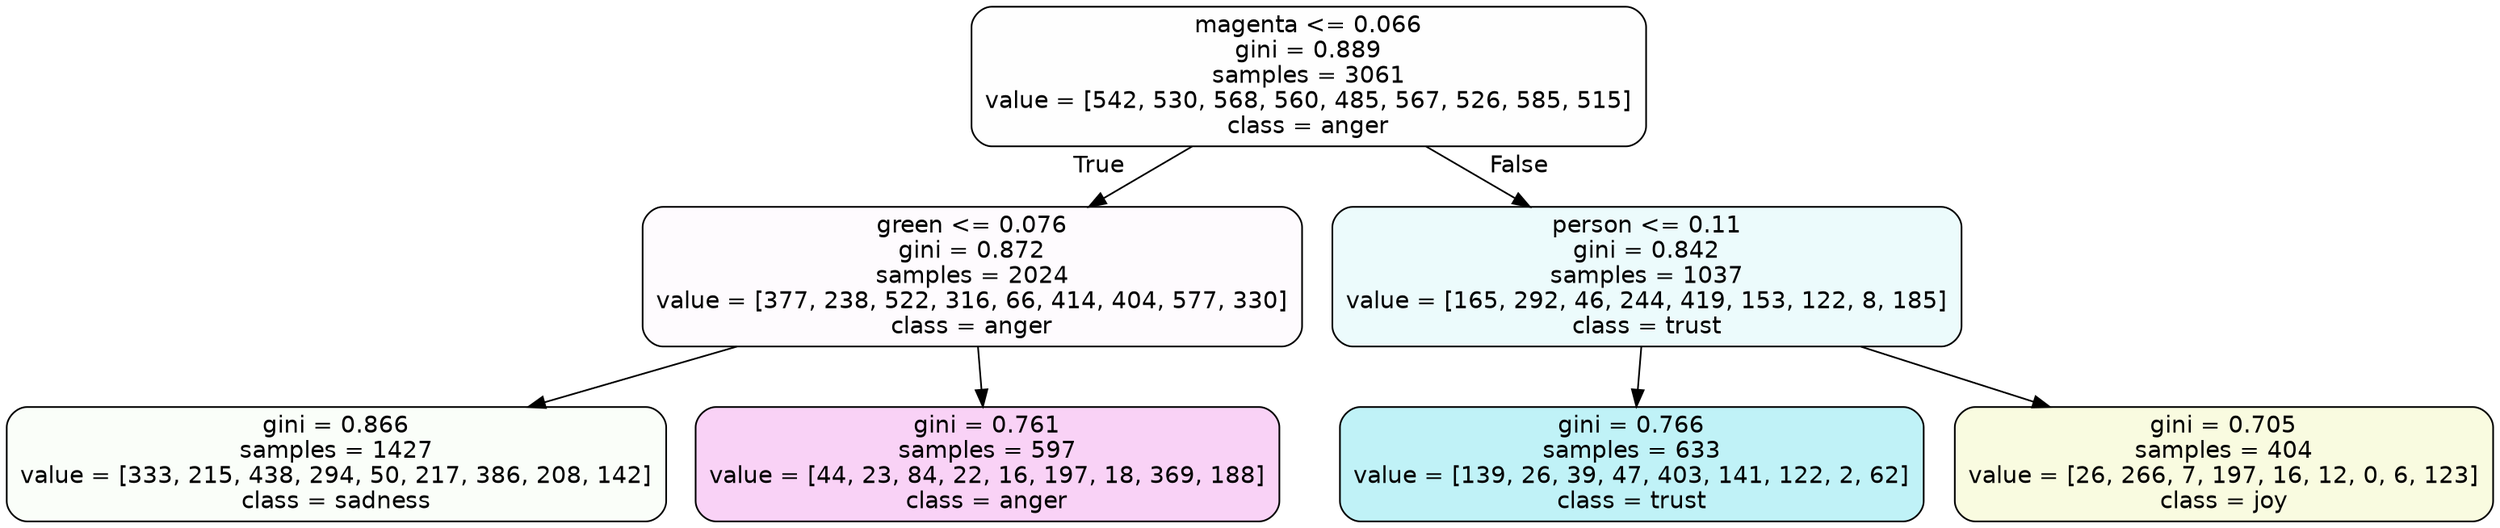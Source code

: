 digraph Tree {
node [shape=box, style="filled, rounded", color="black", fontname=helvetica] ;
edge [fontname=helvetica] ;
0 [label="magenta <= 0.066\ngini = 0.889\nsamples = 3061\nvalue = [542, 530, 568, 560, 485, 567, 526, 585, 515]\nclass = anger", fillcolor="#e539d701"] ;
1 [label="green <= 0.076\ngini = 0.872\nsamples = 2024\nvalue = [377, 238, 522, 316, 66, 414, 404, 577, 330]\nclass = anger", fillcolor="#e539d705"] ;
0 -> 1 [labeldistance=2.5, labelangle=45, headlabel="True"] ;
2 [label="gini = 0.866\nsamples = 1427\nvalue = [333, 215, 438, 294, 50, 217, 386, 208, 142]\nclass = sadness", fillcolor="#64e53907"] ;
1 -> 2 ;
3 [label="gini = 0.761\nsamples = 597\nvalue = [44, 23, 84, 22, 16, 197, 18, 369, 188]\nclass = anger", fillcolor="#e539d739"] ;
1 -> 3 ;
4 [label="person <= 0.11\ngini = 0.842\nsamples = 1037\nvalue = [165, 292, 46, 244, 419, 153, 122, 8, 185]\nclass = trust", fillcolor="#39d7e518"] ;
0 -> 4 [labeldistance=2.5, labelangle=-45, headlabel="False"] ;
5 [label="gini = 0.766\nsamples = 633\nvalue = [139, 26, 39, 47, 403, 141, 122, 2, 62]\nclass = trust", fillcolor="#39d7e550"] ;
4 -> 5 ;
6 [label="gini = 0.705\nsamples = 404\nvalue = [26, 266, 7, 197, 16, 12, 0, 6, 123]\nclass = joy", fillcolor="#d7e53927"] ;
4 -> 6 ;
}